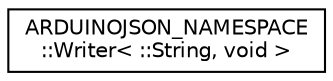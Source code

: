 digraph "Graphical Class Hierarchy"
{
 // LATEX_PDF_SIZE
  edge [fontname="Helvetica",fontsize="10",labelfontname="Helvetica",labelfontsize="10"];
  node [fontname="Helvetica",fontsize="10",shape=record];
  rankdir="LR";
  Node0 [label="ARDUINOJSON_NAMESPACE\l::Writer\< ::String, void \>",height=0.2,width=0.4,color="black", fillcolor="white", style="filled",URL="$classARDUINOJSON__NAMESPACE_1_1Writer_3_01_1_1String_00_01void_01_4.html",tooltip=" "];
}
